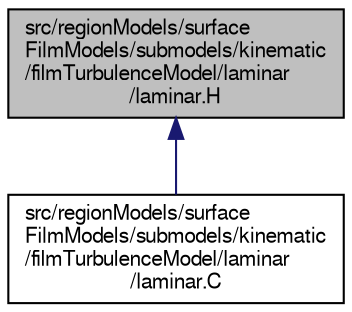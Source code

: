 digraph "src/regionModels/surfaceFilmModels/submodels/kinematic/filmTurbulenceModel/laminar/laminar.H"
{
  bgcolor="transparent";
  edge [fontname="FreeSans",fontsize="10",labelfontname="FreeSans",labelfontsize="10"];
  node [fontname="FreeSans",fontsize="10",shape=record];
  Node334 [label="src/regionModels/surface\lFilmModels/submodels/kinematic\l/filmTurbulenceModel/laminar\l/laminar.H",height=0.2,width=0.4,color="black", fillcolor="grey75", style="filled", fontcolor="black"];
  Node334 -> Node335 [dir="back",color="midnightblue",fontsize="10",style="solid",fontname="FreeSans"];
  Node335 [label="src/regionModels/surface\lFilmModels/submodels/kinematic\l/filmTurbulenceModel/laminar\l/laminar.C",height=0.2,width=0.4,color="black",URL="$a39167.html"];
}
